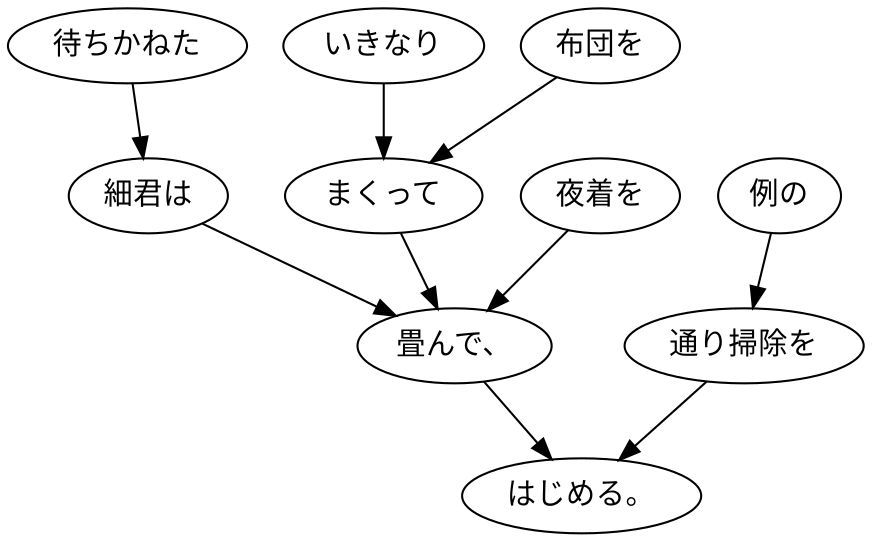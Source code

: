 digraph graph6574 {
	node0 [label="待ちかねた"];
	node1 [label="細君は"];
	node2 [label="いきなり"];
	node3 [label="布団を"];
	node4 [label="まくって"];
	node5 [label="夜着を"];
	node6 [label="畳んで、"];
	node7 [label="例の"];
	node8 [label="通り掃除を"];
	node9 [label="はじめる。"];
	node0 -> node1;
	node1 -> node6;
	node2 -> node4;
	node3 -> node4;
	node4 -> node6;
	node5 -> node6;
	node6 -> node9;
	node7 -> node8;
	node8 -> node9;
}
